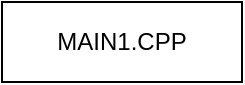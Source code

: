 <mxfile>
    <diagram id="DL2pul1VmjSXzP-wS4Cj" name="Page-1">
        <mxGraphModel dx="1139" dy="629" grid="1" gridSize="10" guides="1" tooltips="1" connect="1" arrows="1" fold="1" page="1" pageScale="1" pageWidth="850" pageHeight="1100" math="0" shadow="0">
            <root>
                <mxCell id="0"/>
                <mxCell id="1" parent="0"/>
                <mxCell id="3" value="MAIN1.CPP" style="rounded=0;whiteSpace=wrap;html=1;" vertex="1" parent="1">
                    <mxGeometry x="320" y="100" width="120" height="40" as="geometry"/>
                </mxCell>
            </root>
        </mxGraphModel>
    </diagram>
</mxfile>